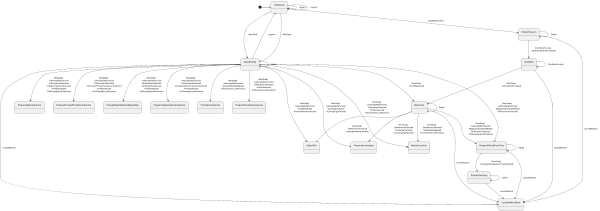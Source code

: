 @startuml
scale 600 width
skinparam padding 10
skinparam nodesep 60

[*] -> Undefined
Undefined --> SelectProfile : NextStep
SelectProfile --> Reference : NextStep(\n -ProfileSelected)
SelectProfile --> Undefined : Logout
SelectProfile --> AdjustPcb : NextStep(\n -isAlreadyReferenced\n -ProfileSelected\n -ExtendedHeatersActive)
SelectProfile --> PrepareScavenging : NextStep(\n -isAlreadyReferenced\n -ScavengerIsActive\n -ScavengingSelected)
SelectProfile --> AdjustCrosshair : NextStep(\n -isAlreadyReferenced\n -IsDesolderSelected\n -ProfileSelected\n -PcbFrameInLockPosition)
SelectProfile --> PreparePickUpFromTray : NextStep(\n -isAlreadyReferenced\n -IsBigComponentSelected\n -IsPlacementSelected)
SelectProfile --> PrepareDipComponent : NextStep(\n -isAlreadyReferenced\n -IsPlacementSelected\n -IsDipComponentSelected\n -ProfileSelected\n -PcbFrameInLockPosition)
SelectProfile --> PrepareProvidePrintedComponent : NextStep(\n -isAlreadyReferenced\n -IsPlacementSelected\n -IsProvidePrintedComponentSelected\n -ProfileSelected\n -PcbFrameInLockPosition)
SelectProfile --> ChangePipetteBeforePipetteDip : NextStep(\n -isAlreadyReferenced\n -IsPlacementSelected\n -IsPipetteDipSelected\n -ProfileSelected\n -PcbFrameInLockPosition)
SelectProfile --> PrepareTapeFeederComponent : NextStep(\n -isAlreadyReferenced\n -IsPlacementSelected\n -IsTapeFeederComponentSelected\n -ProfileSelected\n -PcbFrameInLockPosition)
SelectProfile --> ProvideComponent : NextStep(\n -isAlreadyReferenced\n -IsCyclicWorkflowMode\n -PcbFrameInLockPosition)
SelectProfile --> PrepareProvideComponent : NextStep(\n -isAlreadyReferenced\n -IsPlacementSelected\n -ProfileSelected\n -PcbFrameInLockPosition)
Reference --> PreparePickUpFromTray : NextStep(\n -IsAlreadyReferenced\n -IsBigComponentSelected\n -IsPlacementSelected\n - PcbFrameInLockPosition)
PreparePickUpFromTray --> PickUpFromTray : NextStep(\n -IsPreparePickUpFromTrayFinished)
Undefined --> Undefined : Logout
Undefined --> Undefined : Logout
Undefined --> SelectProfile : NextStep
Undefined --> PcbVerification : StartMesProzess
PcbVerification --> VerifyPcb : StartMesProzess(\n -IsPcbVerificationFinished)
VerifyPcb --> Reference : NextStep(\n -IsVerifyPcbFinished)
VerifyPcb --> VerifyPcb : StartMesProzess
VerifyPcb --> CanceledWorkflow : CancelRework


state SelectProfile {
}
state PreparePickUpFromTray {
}
state PickUpFromTray {
}
state Reference {
}
state Undefined {
}
state PcbVerification {
}
state VerifyPcb {
}
state CanceledWorkflow {
}
PcbVerification --> PcbVerification : Failed
PcbVerification --> CanceledWorkflow : CancelRework
SelectProfile --> SelectProfile : Failed
SelectProfile --> CanceledWorkflow : CancelRework
Reference --> Reference : Failed
Reference --> CanceledWorkflow : CancelRework
PreparePickUpFromTray --> PreparePickUpFromTray : Failed
PreparePickUpFromTray --> CanceledWorkflow : CancelRework
PickUpFromTray --> PickUpFromTray : Failed
PickUpFromTray --> CanceledWorkflow : CancelRework
Reference --> AdjustPcb : NextStep(\n -IsReferenceFinished\n -ExtendedHeatersActive)
Reference --> PrepareScavenging : NextStep(\n -IsReferenceFinished\n -ScavengerIsActive\n -ScavengingSelected)
Reference --> AdjustCrosshair : NextStep(\n -IsReferenceFinished\n -IsDesolderSelected\n -PcbFrameInLockPosition)

@enduml
